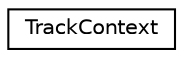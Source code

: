 digraph G
{
  edge [fontname="Helvetica",fontsize="10",labelfontname="Helvetica",labelfontsize="10"];
  node [fontname="Helvetica",fontsize="10",shape=record];
  rankdir=LR;
  Node1 [label="TrackContext",height=0.2,width=0.4,color="black", fillcolor="white", style="filled",URL="$d2/d28/structTrackContext.html"];
}
